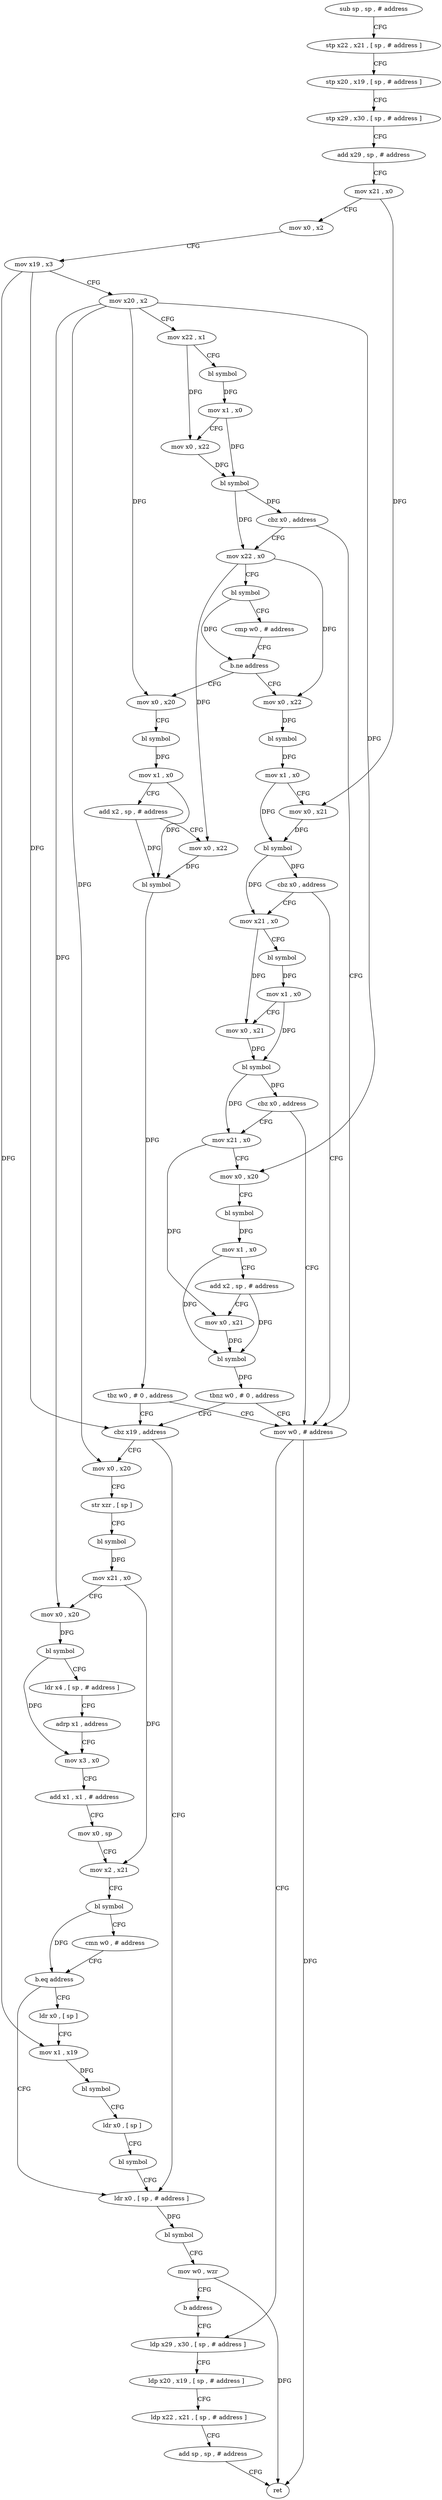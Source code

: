 digraph "func" {
"108660" [label = "sub sp , sp , # address" ]
"108664" [label = "stp x22 , x21 , [ sp , # address ]" ]
"108668" [label = "stp x20 , x19 , [ sp , # address ]" ]
"108672" [label = "stp x29 , x30 , [ sp , # address ]" ]
"108676" [label = "add x29 , sp , # address" ]
"108680" [label = "mov x21 , x0" ]
"108684" [label = "mov x0 , x2" ]
"108688" [label = "mov x19 , x3" ]
"108692" [label = "mov x20 , x2" ]
"108696" [label = "mov x22 , x1" ]
"108700" [label = "bl symbol" ]
"108704" [label = "mov x1 , x0" ]
"108708" [label = "mov x0 , x22" ]
"108712" [label = "bl symbol" ]
"108716" [label = "cbz x0 , address" ]
"108944" [label = "mov w0 , # address" ]
"108720" [label = "mov x22 , x0" ]
"108948" [label = "ldp x29 , x30 , [ sp , # address ]" ]
"108724" [label = "bl symbol" ]
"108728" [label = "cmp w0 , # address" ]
"108732" [label = "b.ne address" ]
"108916" [label = "mov x0 , x20" ]
"108736" [label = "mov x0 , x22" ]
"108920" [label = "bl symbol" ]
"108924" [label = "mov x1 , x0" ]
"108928" [label = "add x2 , sp , # address" ]
"108932" [label = "mov x0 , x22" ]
"108936" [label = "bl symbol" ]
"108940" [label = "tbz w0 , # 0 , address" ]
"108816" [label = "cbz x19 , address" ]
"108740" [label = "bl symbol" ]
"108744" [label = "mov x1 , x0" ]
"108748" [label = "mov x0 , x21" ]
"108752" [label = "bl symbol" ]
"108756" [label = "cbz x0 , address" ]
"108760" [label = "mov x21 , x0" ]
"108900" [label = "ldr x0 , [ sp , # address ]" ]
"108820" [label = "mov x0 , x20" ]
"108764" [label = "bl symbol" ]
"108768" [label = "mov x1 , x0" ]
"108772" [label = "mov x0 , x21" ]
"108776" [label = "bl symbol" ]
"108780" [label = "cbz x0 , address" ]
"108784" [label = "mov x21 , x0" ]
"108904" [label = "bl symbol" ]
"108908" [label = "mov w0 , wzr" ]
"108912" [label = "b address" ]
"108824" [label = "str xzr , [ sp ]" ]
"108828" [label = "bl symbol" ]
"108832" [label = "mov x21 , x0" ]
"108836" [label = "mov x0 , x20" ]
"108840" [label = "bl symbol" ]
"108844" [label = "ldr x4 , [ sp , # address ]" ]
"108848" [label = "adrp x1 , address" ]
"108852" [label = "mov x3 , x0" ]
"108856" [label = "add x1 , x1 , # address" ]
"108860" [label = "mov x0 , sp" ]
"108864" [label = "mov x2 , x21" ]
"108868" [label = "bl symbol" ]
"108872" [label = "cmn w0 , # address" ]
"108876" [label = "b.eq address" ]
"108880" [label = "ldr x0 , [ sp ]" ]
"108788" [label = "mov x0 , x20" ]
"108792" [label = "bl symbol" ]
"108796" [label = "mov x1 , x0" ]
"108800" [label = "add x2 , sp , # address" ]
"108804" [label = "mov x0 , x21" ]
"108808" [label = "bl symbol" ]
"108812" [label = "tbnz w0 , # 0 , address" ]
"108952" [label = "ldp x20 , x19 , [ sp , # address ]" ]
"108956" [label = "ldp x22 , x21 , [ sp , # address ]" ]
"108960" [label = "add sp , sp , # address" ]
"108964" [label = "ret" ]
"108884" [label = "mov x1 , x19" ]
"108888" [label = "bl symbol" ]
"108892" [label = "ldr x0 , [ sp ]" ]
"108896" [label = "bl symbol" ]
"108660" -> "108664" [ label = "CFG" ]
"108664" -> "108668" [ label = "CFG" ]
"108668" -> "108672" [ label = "CFG" ]
"108672" -> "108676" [ label = "CFG" ]
"108676" -> "108680" [ label = "CFG" ]
"108680" -> "108684" [ label = "CFG" ]
"108680" -> "108748" [ label = "DFG" ]
"108684" -> "108688" [ label = "CFG" ]
"108688" -> "108692" [ label = "CFG" ]
"108688" -> "108816" [ label = "DFG" ]
"108688" -> "108884" [ label = "DFG" ]
"108692" -> "108696" [ label = "CFG" ]
"108692" -> "108916" [ label = "DFG" ]
"108692" -> "108820" [ label = "DFG" ]
"108692" -> "108836" [ label = "DFG" ]
"108692" -> "108788" [ label = "DFG" ]
"108696" -> "108700" [ label = "CFG" ]
"108696" -> "108708" [ label = "DFG" ]
"108700" -> "108704" [ label = "DFG" ]
"108704" -> "108708" [ label = "CFG" ]
"108704" -> "108712" [ label = "DFG" ]
"108708" -> "108712" [ label = "DFG" ]
"108712" -> "108716" [ label = "DFG" ]
"108712" -> "108720" [ label = "DFG" ]
"108716" -> "108944" [ label = "CFG" ]
"108716" -> "108720" [ label = "CFG" ]
"108944" -> "108948" [ label = "CFG" ]
"108944" -> "108964" [ label = "DFG" ]
"108720" -> "108724" [ label = "CFG" ]
"108720" -> "108932" [ label = "DFG" ]
"108720" -> "108736" [ label = "DFG" ]
"108948" -> "108952" [ label = "CFG" ]
"108724" -> "108728" [ label = "CFG" ]
"108724" -> "108732" [ label = "DFG" ]
"108728" -> "108732" [ label = "CFG" ]
"108732" -> "108916" [ label = "CFG" ]
"108732" -> "108736" [ label = "CFG" ]
"108916" -> "108920" [ label = "CFG" ]
"108736" -> "108740" [ label = "DFG" ]
"108920" -> "108924" [ label = "DFG" ]
"108924" -> "108928" [ label = "CFG" ]
"108924" -> "108936" [ label = "DFG" ]
"108928" -> "108932" [ label = "CFG" ]
"108928" -> "108936" [ label = "DFG" ]
"108932" -> "108936" [ label = "DFG" ]
"108936" -> "108940" [ label = "DFG" ]
"108940" -> "108816" [ label = "CFG" ]
"108940" -> "108944" [ label = "CFG" ]
"108816" -> "108900" [ label = "CFG" ]
"108816" -> "108820" [ label = "CFG" ]
"108740" -> "108744" [ label = "DFG" ]
"108744" -> "108748" [ label = "CFG" ]
"108744" -> "108752" [ label = "DFG" ]
"108748" -> "108752" [ label = "DFG" ]
"108752" -> "108756" [ label = "DFG" ]
"108752" -> "108760" [ label = "DFG" ]
"108756" -> "108944" [ label = "CFG" ]
"108756" -> "108760" [ label = "CFG" ]
"108760" -> "108764" [ label = "CFG" ]
"108760" -> "108772" [ label = "DFG" ]
"108900" -> "108904" [ label = "DFG" ]
"108820" -> "108824" [ label = "CFG" ]
"108764" -> "108768" [ label = "DFG" ]
"108768" -> "108772" [ label = "CFG" ]
"108768" -> "108776" [ label = "DFG" ]
"108772" -> "108776" [ label = "DFG" ]
"108776" -> "108780" [ label = "DFG" ]
"108776" -> "108784" [ label = "DFG" ]
"108780" -> "108944" [ label = "CFG" ]
"108780" -> "108784" [ label = "CFG" ]
"108784" -> "108788" [ label = "CFG" ]
"108784" -> "108804" [ label = "DFG" ]
"108904" -> "108908" [ label = "CFG" ]
"108908" -> "108912" [ label = "CFG" ]
"108908" -> "108964" [ label = "DFG" ]
"108912" -> "108948" [ label = "CFG" ]
"108824" -> "108828" [ label = "CFG" ]
"108828" -> "108832" [ label = "DFG" ]
"108832" -> "108836" [ label = "CFG" ]
"108832" -> "108864" [ label = "DFG" ]
"108836" -> "108840" [ label = "DFG" ]
"108840" -> "108844" [ label = "CFG" ]
"108840" -> "108852" [ label = "DFG" ]
"108844" -> "108848" [ label = "CFG" ]
"108848" -> "108852" [ label = "CFG" ]
"108852" -> "108856" [ label = "CFG" ]
"108856" -> "108860" [ label = "CFG" ]
"108860" -> "108864" [ label = "CFG" ]
"108864" -> "108868" [ label = "CFG" ]
"108868" -> "108872" [ label = "CFG" ]
"108868" -> "108876" [ label = "DFG" ]
"108872" -> "108876" [ label = "CFG" ]
"108876" -> "108900" [ label = "CFG" ]
"108876" -> "108880" [ label = "CFG" ]
"108880" -> "108884" [ label = "CFG" ]
"108788" -> "108792" [ label = "CFG" ]
"108792" -> "108796" [ label = "DFG" ]
"108796" -> "108800" [ label = "CFG" ]
"108796" -> "108808" [ label = "DFG" ]
"108800" -> "108804" [ label = "CFG" ]
"108800" -> "108808" [ label = "DFG" ]
"108804" -> "108808" [ label = "DFG" ]
"108808" -> "108812" [ label = "DFG" ]
"108812" -> "108944" [ label = "CFG" ]
"108812" -> "108816" [ label = "CFG" ]
"108952" -> "108956" [ label = "CFG" ]
"108956" -> "108960" [ label = "CFG" ]
"108960" -> "108964" [ label = "CFG" ]
"108884" -> "108888" [ label = "DFG" ]
"108888" -> "108892" [ label = "CFG" ]
"108892" -> "108896" [ label = "CFG" ]
"108896" -> "108900" [ label = "CFG" ]
}
